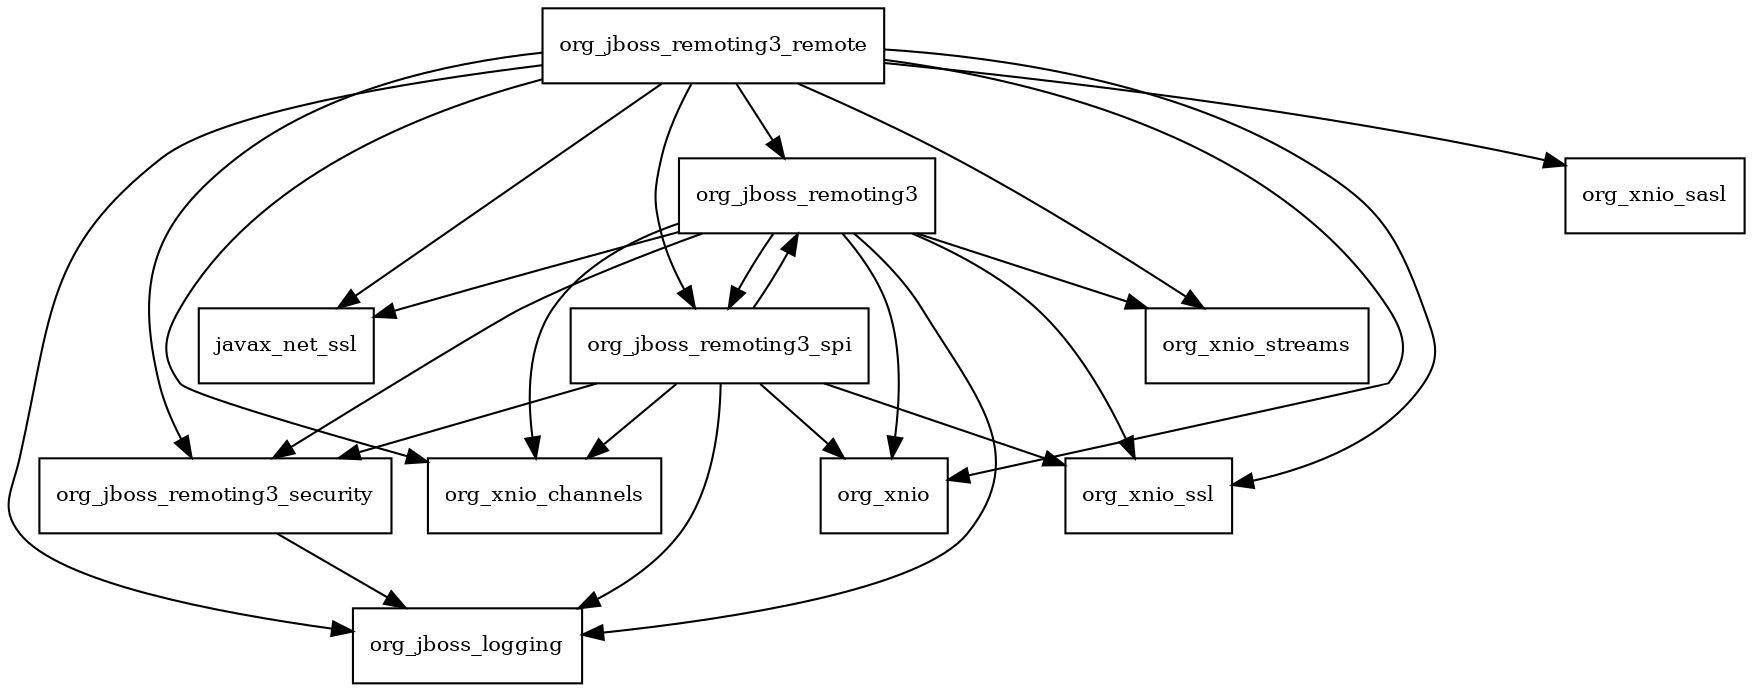digraph jboss_remoting_3_3_1_Final_redhat_1_package_dependencies {
  node [shape = box, fontsize=10.0];
  org_jboss_remoting3 -> javax_net_ssl;
  org_jboss_remoting3 -> org_jboss_logging;
  org_jboss_remoting3 -> org_jboss_remoting3_security;
  org_jboss_remoting3 -> org_jboss_remoting3_spi;
  org_jboss_remoting3 -> org_xnio;
  org_jboss_remoting3 -> org_xnio_channels;
  org_jboss_remoting3 -> org_xnio_ssl;
  org_jboss_remoting3 -> org_xnio_streams;
  org_jboss_remoting3_remote -> javax_net_ssl;
  org_jboss_remoting3_remote -> org_jboss_logging;
  org_jboss_remoting3_remote -> org_jboss_remoting3;
  org_jboss_remoting3_remote -> org_jboss_remoting3_security;
  org_jboss_remoting3_remote -> org_jboss_remoting3_spi;
  org_jboss_remoting3_remote -> org_xnio;
  org_jboss_remoting3_remote -> org_xnio_channels;
  org_jboss_remoting3_remote -> org_xnio_sasl;
  org_jboss_remoting3_remote -> org_xnio_ssl;
  org_jboss_remoting3_remote -> org_xnio_streams;
  org_jboss_remoting3_security -> org_jboss_logging;
  org_jboss_remoting3_spi -> org_jboss_logging;
  org_jboss_remoting3_spi -> org_jboss_remoting3;
  org_jboss_remoting3_spi -> org_jboss_remoting3_security;
  org_jboss_remoting3_spi -> org_xnio;
  org_jboss_remoting3_spi -> org_xnio_channels;
  org_jboss_remoting3_spi -> org_xnio_ssl;
}
